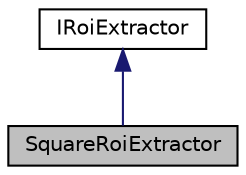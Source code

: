 digraph "SquareRoiExtractor"
{
  edge [fontname="Helvetica",fontsize="10",labelfontname="Helvetica",labelfontsize="10"];
  node [fontname="Helvetica",fontsize="10",shape=record];
  Node1 [label="SquareRoiExtractor",height=0.2,width=0.4,color="black", fillcolor="grey75", style="filled" fontcolor="black"];
  Node2 -> Node1 [dir="back",color="midnightblue",fontsize="10",style="solid",fontname="Helvetica"];
  Node2 [label="IRoiExtractor",height=0.2,width=0.4,color="black", fillcolor="white", style="filled",URL="$class_i_roi_extractor.html",tooltip="The IRoiExtractor class is an interface for doing ROI extraction from a segmented image..."];
}
